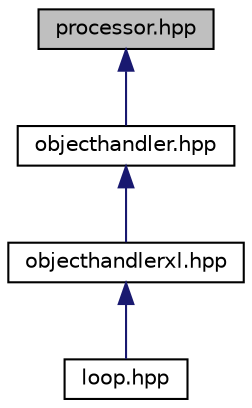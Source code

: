 digraph "processor.hpp"
{
  edge [fontname="Helvetica",fontsize="10",labelfontname="Helvetica",labelfontsize="10"];
  node [fontname="Helvetica",fontsize="10",shape=record];
  Node32 [label="processor.hpp",height=0.2,width=0.4,color="black", fillcolor="grey75", style="filled", fontcolor="black"];
  Node32 -> Node33 [dir="back",color="midnightblue",fontsize="10",style="solid",fontname="Helvetica"];
  Node33 [label="objecthandler.hpp",height=0.2,width=0.4,color="black", fillcolor="white", style="filled",URL="$objecthandler_8hpp_source.html"];
  Node33 -> Node34 [dir="back",color="midnightblue",fontsize="10",style="solid",fontname="Helvetica"];
  Node34 [label="objecthandlerxl.hpp",height=0.2,width=0.4,color="black", fillcolor="white", style="filled",URL="$objecthandlerxl_8hpp.html",tooltip="#includes for all functionality in ObjectHandler "];
  Node34 -> Node35 [dir="back",color="midnightblue",fontsize="10",style="solid",fontname="Helvetica"];
  Node35 [label="loop.hpp",height=0.2,width=0.4,color="black", fillcolor="white", style="filled",URL="$loop_8hpp.html",tooltip="Support for Excel functions which loop on an input value. "];
}
